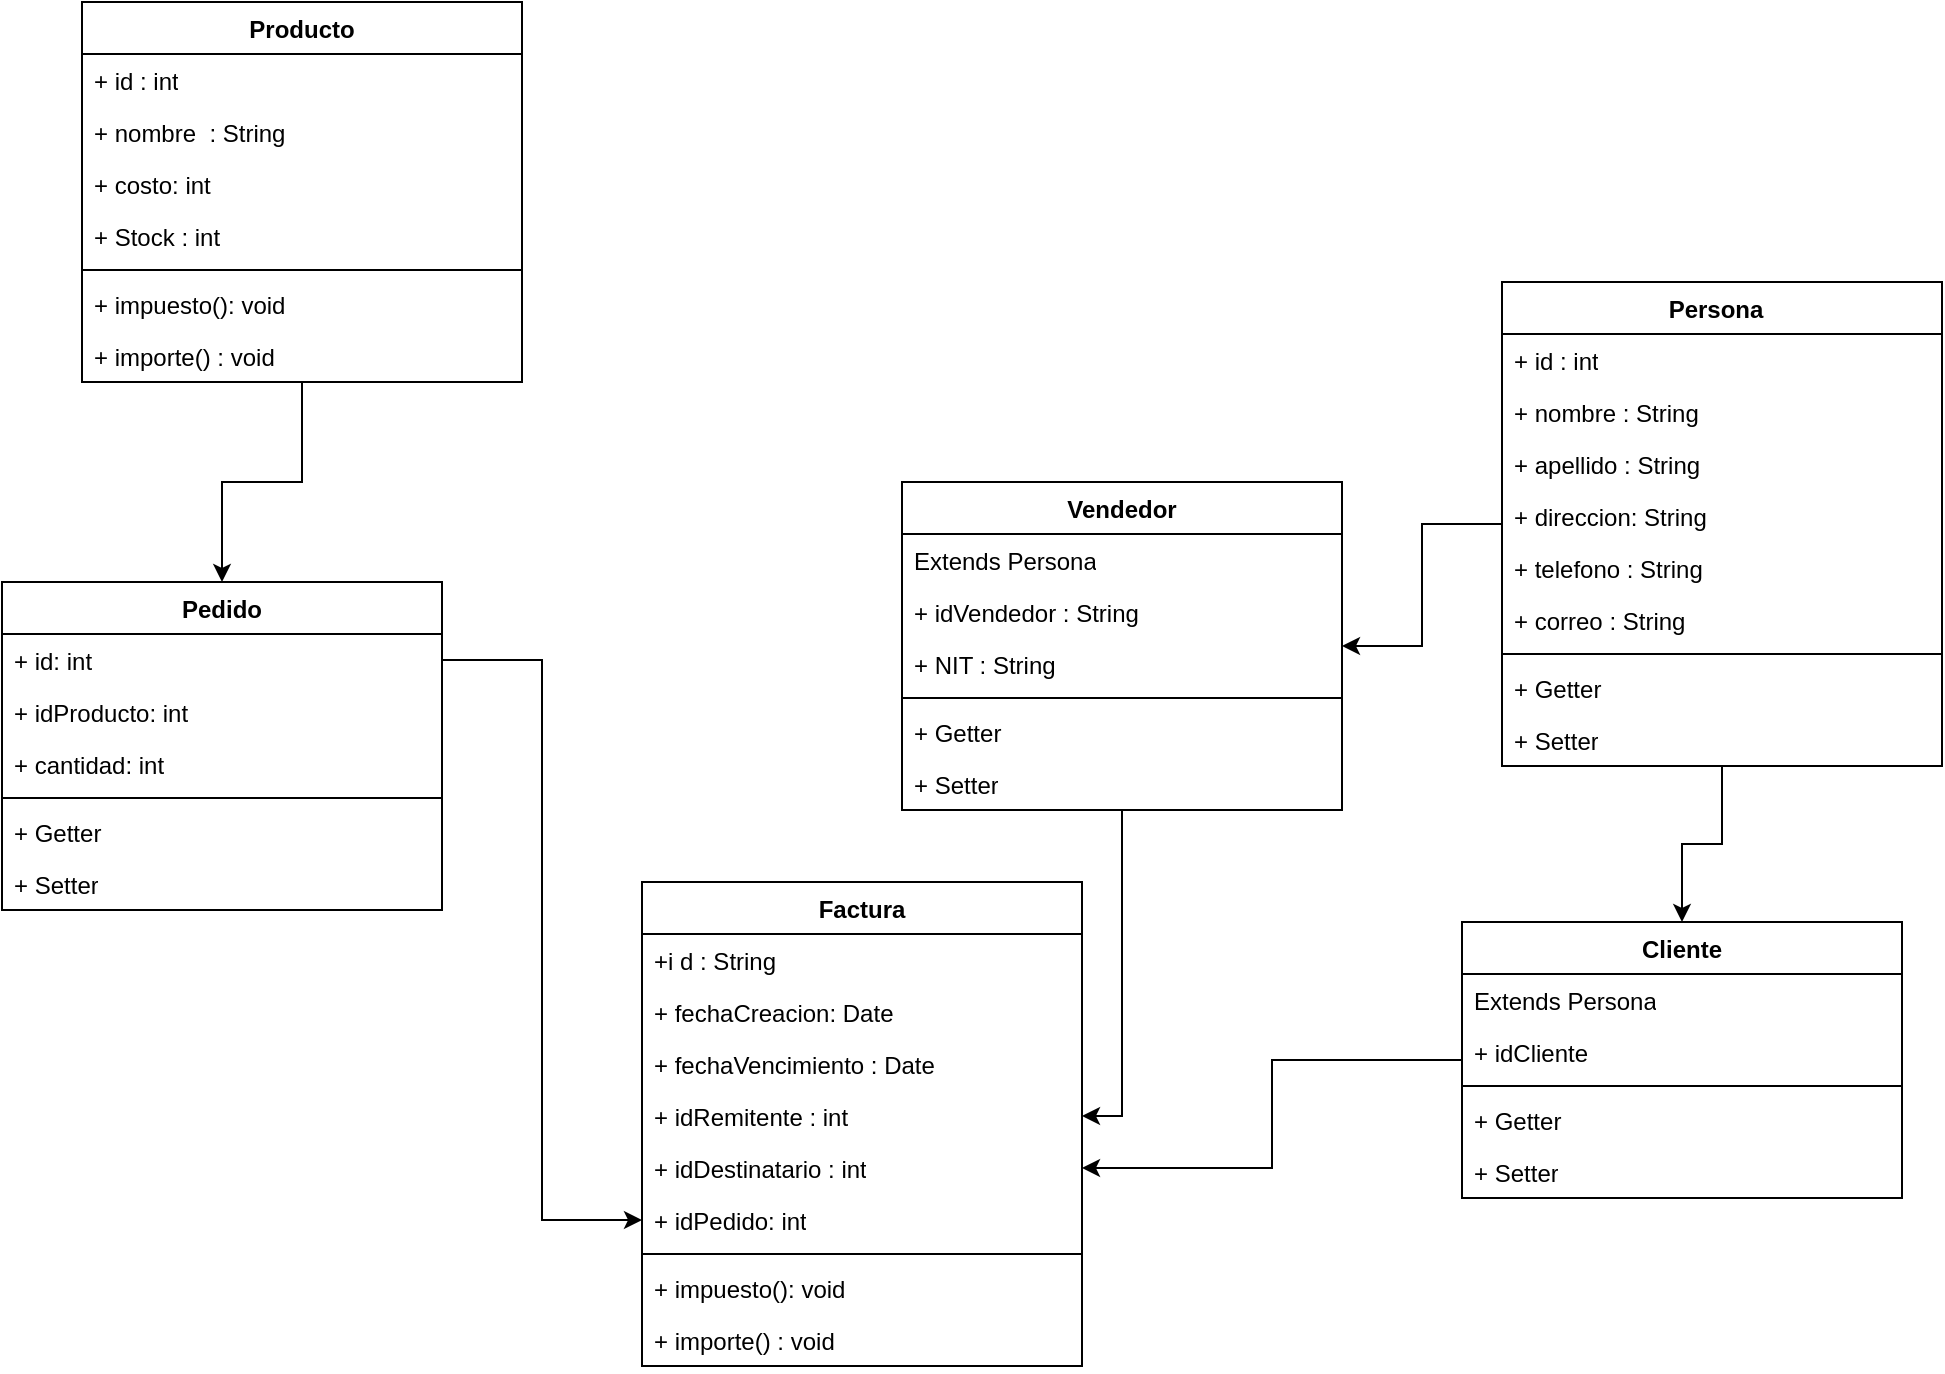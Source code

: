 <mxfile version="24.0.7" type="device">
  <diagram id="C5RBs43oDa-KdzZeNtuy" name="Page-1">
    <mxGraphModel dx="1985" dy="821" grid="1" gridSize="10" guides="1" tooltips="1" connect="1" arrows="1" fold="1" page="1" pageScale="1" pageWidth="827" pageHeight="1169" math="0" shadow="0">
      <root>
        <mxCell id="WIyWlLk6GJQsqaUBKTNV-0" />
        <mxCell id="WIyWlLk6GJQsqaUBKTNV-1" parent="WIyWlLk6GJQsqaUBKTNV-0" />
        <mxCell id="pBf_CTvPXcl8My2ptoBP-5" value="Producto" style="swimlane;fontStyle=1;align=center;verticalAlign=top;childLayout=stackLayout;horizontal=1;startSize=26;horizontalStack=0;resizeParent=1;resizeParentMax=0;resizeLast=0;collapsible=1;marginBottom=0;whiteSpace=wrap;html=1;" parent="WIyWlLk6GJQsqaUBKTNV-1" vertex="1">
          <mxGeometry x="40" y="90" width="220" height="190" as="geometry">
            <mxRectangle x="240" y="80" width="90" height="30" as="alternateBounds" />
          </mxGeometry>
        </mxCell>
        <mxCell id="pBf_CTvPXcl8My2ptoBP-6" value="+ id : int" style="text;strokeColor=none;fillColor=none;align=left;verticalAlign=top;spacingLeft=4;spacingRight=4;overflow=hidden;rotatable=0;points=[[0,0.5],[1,0.5]];portConstraint=eastwest;whiteSpace=wrap;html=1;" parent="pBf_CTvPXcl8My2ptoBP-5" vertex="1">
          <mxGeometry y="26" width="220" height="26" as="geometry" />
        </mxCell>
        <mxCell id="pBf_CTvPXcl8My2ptoBP-11" value="+ nombre&amp;nbsp; : String&lt;div&gt;&lt;br&gt;&lt;/div&gt;&lt;div&gt;&lt;br&gt;&lt;/div&gt;&lt;div&gt;&lt;br&gt;&lt;/div&gt;&lt;div&gt;&lt;br&gt;&lt;/div&gt;" style="text;strokeColor=none;fillColor=none;align=left;verticalAlign=top;spacingLeft=4;spacingRight=4;overflow=hidden;rotatable=0;points=[[0,0.5],[1,0.5]];portConstraint=eastwest;whiteSpace=wrap;html=1;" parent="pBf_CTvPXcl8My2ptoBP-5" vertex="1">
          <mxGeometry y="52" width="220" height="26" as="geometry" />
        </mxCell>
        <mxCell id="pBf_CTvPXcl8My2ptoBP-13" value="+ costo: int&amp;nbsp;" style="text;strokeColor=none;fillColor=none;align=left;verticalAlign=top;spacingLeft=4;spacingRight=4;overflow=hidden;rotatable=0;points=[[0,0.5],[1,0.5]];portConstraint=eastwest;whiteSpace=wrap;html=1;" parent="pBf_CTvPXcl8My2ptoBP-5" vertex="1">
          <mxGeometry y="78" width="220" height="26" as="geometry" />
        </mxCell>
        <mxCell id="pBf_CTvPXcl8My2ptoBP-15" value="+ Stock : int" style="text;strokeColor=none;fillColor=none;align=left;verticalAlign=top;spacingLeft=4;spacingRight=4;overflow=hidden;rotatable=0;points=[[0,0.5],[1,0.5]];portConstraint=eastwest;whiteSpace=wrap;html=1;" parent="pBf_CTvPXcl8My2ptoBP-5" vertex="1">
          <mxGeometry y="104" width="220" height="26" as="geometry" />
        </mxCell>
        <mxCell id="pBf_CTvPXcl8My2ptoBP-7" value="" style="line;strokeWidth=1;fillColor=none;align=left;verticalAlign=middle;spacingTop=-1;spacingLeft=3;spacingRight=3;rotatable=0;labelPosition=right;points=[];portConstraint=eastwest;strokeColor=inherit;" parent="pBf_CTvPXcl8My2ptoBP-5" vertex="1">
          <mxGeometry y="130" width="220" height="8" as="geometry" />
        </mxCell>
        <mxCell id="pBf_CTvPXcl8My2ptoBP-8" value="+ impuesto(): void" style="text;strokeColor=none;fillColor=none;align=left;verticalAlign=top;spacingLeft=4;spacingRight=4;overflow=hidden;rotatable=0;points=[[0,0.5],[1,0.5]];portConstraint=eastwest;whiteSpace=wrap;html=1;" parent="pBf_CTvPXcl8My2ptoBP-5" vertex="1">
          <mxGeometry y="138" width="220" height="26" as="geometry" />
        </mxCell>
        <mxCell id="pBf_CTvPXcl8My2ptoBP-12" value="+ importe() : void" style="text;strokeColor=none;fillColor=none;align=left;verticalAlign=top;spacingLeft=4;spacingRight=4;overflow=hidden;rotatable=0;points=[[0,0.5],[1,0.5]];portConstraint=eastwest;whiteSpace=wrap;html=1;" parent="pBf_CTvPXcl8My2ptoBP-5" vertex="1">
          <mxGeometry y="164" width="220" height="26" as="geometry" />
        </mxCell>
        <mxCell id="SfK9tVvELoni2Sc-0e52-20" style="edgeStyle=orthogonalEdgeStyle;rounded=0;orthogonalLoop=1;jettySize=auto;html=1;entryX=0.5;entryY=0;entryDx=0;entryDy=0;" edge="1" parent="WIyWlLk6GJQsqaUBKTNV-1" source="pBf_CTvPXcl8My2ptoBP-16" target="SfK9tVvELoni2Sc-0e52-0">
          <mxGeometry relative="1" as="geometry" />
        </mxCell>
        <mxCell id="SfK9tVvELoni2Sc-0e52-21" style="edgeStyle=orthogonalEdgeStyle;rounded=0;orthogonalLoop=1;jettySize=auto;html=1;" edge="1" parent="WIyWlLk6GJQsqaUBKTNV-1" source="pBf_CTvPXcl8My2ptoBP-16" target="SfK9tVvELoni2Sc-0e52-12">
          <mxGeometry relative="1" as="geometry" />
        </mxCell>
        <mxCell id="pBf_CTvPXcl8My2ptoBP-16" value="Persona&lt;span style=&quot;white-space: pre;&quot;&gt;&#x9;&lt;/span&gt;" style="swimlane;fontStyle=1;align=center;verticalAlign=top;childLayout=stackLayout;horizontal=1;startSize=26;horizontalStack=0;resizeParent=1;resizeParentMax=0;resizeLast=0;collapsible=1;marginBottom=0;whiteSpace=wrap;html=1;" parent="WIyWlLk6GJQsqaUBKTNV-1" vertex="1">
          <mxGeometry x="750" y="230" width="220" height="242" as="geometry">
            <mxRectangle x="240" y="80" width="90" height="30" as="alternateBounds" />
          </mxGeometry>
        </mxCell>
        <mxCell id="pBf_CTvPXcl8My2ptoBP-17" value="+ id : int" style="text;strokeColor=none;fillColor=none;align=left;verticalAlign=top;spacingLeft=4;spacingRight=4;overflow=hidden;rotatable=0;points=[[0,0.5],[1,0.5]];portConstraint=eastwest;whiteSpace=wrap;html=1;" parent="pBf_CTvPXcl8My2ptoBP-16" vertex="1">
          <mxGeometry y="26" width="220" height="26" as="geometry" />
        </mxCell>
        <mxCell id="pBf_CTvPXcl8My2ptoBP-18" value="+ nombre : String" style="text;strokeColor=none;fillColor=none;align=left;verticalAlign=top;spacingLeft=4;spacingRight=4;overflow=hidden;rotatable=0;points=[[0,0.5],[1,0.5]];portConstraint=eastwest;whiteSpace=wrap;html=1;" parent="pBf_CTvPXcl8My2ptoBP-16" vertex="1">
          <mxGeometry y="52" width="220" height="26" as="geometry" />
        </mxCell>
        <mxCell id="pBf_CTvPXcl8My2ptoBP-19" value="+ apellido : String" style="text;strokeColor=none;fillColor=none;align=left;verticalAlign=top;spacingLeft=4;spacingRight=4;overflow=hidden;rotatable=0;points=[[0,0.5],[1,0.5]];portConstraint=eastwest;whiteSpace=wrap;html=1;" parent="pBf_CTvPXcl8My2ptoBP-16" vertex="1">
          <mxGeometry y="78" width="220" height="26" as="geometry" />
        </mxCell>
        <mxCell id="pBf_CTvPXcl8My2ptoBP-25" value="+ direccion: String&lt;div&gt;&lt;br&gt;&lt;/div&gt;" style="text;strokeColor=none;fillColor=none;align=left;verticalAlign=top;spacingLeft=4;spacingRight=4;overflow=hidden;rotatable=0;points=[[0,0.5],[1,0.5]];portConstraint=eastwest;whiteSpace=wrap;html=1;" parent="pBf_CTvPXcl8My2ptoBP-16" vertex="1">
          <mxGeometry y="104" width="220" height="26" as="geometry" />
        </mxCell>
        <mxCell id="pBf_CTvPXcl8My2ptoBP-26" value="&lt;div&gt;+ telefono : String&lt;/div&gt;&lt;div&gt;&lt;br&gt;&lt;/div&gt;" style="text;strokeColor=none;fillColor=none;align=left;verticalAlign=top;spacingLeft=4;spacingRight=4;overflow=hidden;rotatable=0;points=[[0,0.5],[1,0.5]];portConstraint=eastwest;whiteSpace=wrap;html=1;" parent="pBf_CTvPXcl8My2ptoBP-16" vertex="1">
          <mxGeometry y="130" width="220" height="26" as="geometry" />
        </mxCell>
        <mxCell id="pBf_CTvPXcl8My2ptoBP-27" value="&lt;div&gt;+ correo : String&lt;/div&gt;" style="text;strokeColor=none;fillColor=none;align=left;verticalAlign=top;spacingLeft=4;spacingRight=4;overflow=hidden;rotatable=0;points=[[0,0.5],[1,0.5]];portConstraint=eastwest;whiteSpace=wrap;html=1;" parent="pBf_CTvPXcl8My2ptoBP-16" vertex="1">
          <mxGeometry y="156" width="220" height="26" as="geometry" />
        </mxCell>
        <mxCell id="pBf_CTvPXcl8My2ptoBP-21" value="" style="line;strokeWidth=1;fillColor=none;align=left;verticalAlign=middle;spacingTop=-1;spacingLeft=3;spacingRight=3;rotatable=0;labelPosition=right;points=[];portConstraint=eastwest;strokeColor=inherit;" parent="pBf_CTvPXcl8My2ptoBP-16" vertex="1">
          <mxGeometry y="182" width="220" height="8" as="geometry" />
        </mxCell>
        <mxCell id="pBf_CTvPXcl8My2ptoBP-22" value="+ Getter&lt;div&gt;&lt;br&gt;&lt;/div&gt;" style="text;strokeColor=none;fillColor=none;align=left;verticalAlign=top;spacingLeft=4;spacingRight=4;overflow=hidden;rotatable=0;points=[[0,0.5],[1,0.5]];portConstraint=eastwest;whiteSpace=wrap;html=1;" parent="pBf_CTvPXcl8My2ptoBP-16" vertex="1">
          <mxGeometry y="190" width="220" height="26" as="geometry" />
        </mxCell>
        <mxCell id="pBf_CTvPXcl8My2ptoBP-31" value="+ Setter" style="text;strokeColor=none;fillColor=none;align=left;verticalAlign=top;spacingLeft=4;spacingRight=4;overflow=hidden;rotatable=0;points=[[0,0.5],[1,0.5]];portConstraint=eastwest;whiteSpace=wrap;html=1;" parent="pBf_CTvPXcl8My2ptoBP-16" vertex="1">
          <mxGeometry y="216" width="220" height="26" as="geometry" />
        </mxCell>
        <mxCell id="pBf_CTvPXcl8My2ptoBP-32" value="Factura" style="swimlane;fontStyle=1;align=center;verticalAlign=top;childLayout=stackLayout;horizontal=1;startSize=26;horizontalStack=0;resizeParent=1;resizeParentMax=0;resizeLast=0;collapsible=1;marginBottom=0;whiteSpace=wrap;html=1;" parent="WIyWlLk6GJQsqaUBKTNV-1" vertex="1">
          <mxGeometry x="320" y="530" width="220" height="242" as="geometry">
            <mxRectangle x="240" y="80" width="90" height="30" as="alternateBounds" />
          </mxGeometry>
        </mxCell>
        <mxCell id="pBf_CTvPXcl8My2ptoBP-33" value="+i d : String" style="text;strokeColor=none;fillColor=none;align=left;verticalAlign=top;spacingLeft=4;spacingRight=4;overflow=hidden;rotatable=0;points=[[0,0.5],[1,0.5]];portConstraint=eastwest;whiteSpace=wrap;html=1;" parent="pBf_CTvPXcl8My2ptoBP-32" vertex="1">
          <mxGeometry y="26" width="220" height="26" as="geometry" />
        </mxCell>
        <mxCell id="pBf_CTvPXcl8My2ptoBP-34" value="+ fechaCreacion: Date" style="text;strokeColor=none;fillColor=none;align=left;verticalAlign=top;spacingLeft=4;spacingRight=4;overflow=hidden;rotatable=0;points=[[0,0.5],[1,0.5]];portConstraint=eastwest;whiteSpace=wrap;html=1;" parent="pBf_CTvPXcl8My2ptoBP-32" vertex="1">
          <mxGeometry y="52" width="220" height="26" as="geometry" />
        </mxCell>
        <mxCell id="pBf_CTvPXcl8My2ptoBP-35" value="+ fechaVencimiento : Date" style="text;strokeColor=none;fillColor=none;align=left;verticalAlign=top;spacingLeft=4;spacingRight=4;overflow=hidden;rotatable=0;points=[[0,0.5],[1,0.5]];portConstraint=eastwest;whiteSpace=wrap;html=1;" parent="pBf_CTvPXcl8My2ptoBP-32" vertex="1">
          <mxGeometry y="78" width="220" height="26" as="geometry" />
        </mxCell>
        <mxCell id="pBf_CTvPXcl8My2ptoBP-40" value="+ idRemitente : int" style="text;strokeColor=none;fillColor=none;align=left;verticalAlign=top;spacingLeft=4;spacingRight=4;overflow=hidden;rotatable=0;points=[[0,0.5],[1,0.5]];portConstraint=eastwest;whiteSpace=wrap;html=1;" parent="pBf_CTvPXcl8My2ptoBP-32" vertex="1">
          <mxGeometry y="104" width="220" height="26" as="geometry" />
        </mxCell>
        <mxCell id="pBf_CTvPXcl8My2ptoBP-36" value="+ idDestinatario : int" style="text;strokeColor=none;fillColor=none;align=left;verticalAlign=top;spacingLeft=4;spacingRight=4;overflow=hidden;rotatable=0;points=[[0,0.5],[1,0.5]];portConstraint=eastwest;whiteSpace=wrap;html=1;" parent="pBf_CTvPXcl8My2ptoBP-32" vertex="1">
          <mxGeometry y="130" width="220" height="26" as="geometry" />
        </mxCell>
        <mxCell id="pBf_CTvPXcl8My2ptoBP-49" value="+ idPedido: int" style="text;strokeColor=none;fillColor=none;align=left;verticalAlign=top;spacingLeft=4;spacingRight=4;overflow=hidden;rotatable=0;points=[[0,0.5],[1,0.5]];portConstraint=eastwest;whiteSpace=wrap;html=1;" parent="pBf_CTvPXcl8My2ptoBP-32" vertex="1">
          <mxGeometry y="156" width="220" height="26" as="geometry" />
        </mxCell>
        <mxCell id="pBf_CTvPXcl8My2ptoBP-37" value="" style="line;strokeWidth=1;fillColor=none;align=left;verticalAlign=middle;spacingTop=-1;spacingLeft=3;spacingRight=3;rotatable=0;labelPosition=right;points=[];portConstraint=eastwest;strokeColor=inherit;" parent="pBf_CTvPXcl8My2ptoBP-32" vertex="1">
          <mxGeometry y="182" width="220" height="8" as="geometry" />
        </mxCell>
        <mxCell id="pBf_CTvPXcl8My2ptoBP-38" value="+ impuesto(): void" style="text;strokeColor=none;fillColor=none;align=left;verticalAlign=top;spacingLeft=4;spacingRight=4;overflow=hidden;rotatable=0;points=[[0,0.5],[1,0.5]];portConstraint=eastwest;whiteSpace=wrap;html=1;" parent="pBf_CTvPXcl8My2ptoBP-32" vertex="1">
          <mxGeometry y="190" width="220" height="26" as="geometry" />
        </mxCell>
        <mxCell id="pBf_CTvPXcl8My2ptoBP-39" value="+ importe() : void" style="text;strokeColor=none;fillColor=none;align=left;verticalAlign=top;spacingLeft=4;spacingRight=4;overflow=hidden;rotatable=0;points=[[0,0.5],[1,0.5]];portConstraint=eastwest;whiteSpace=wrap;html=1;" parent="pBf_CTvPXcl8My2ptoBP-32" vertex="1">
          <mxGeometry y="216" width="220" height="26" as="geometry" />
        </mxCell>
        <mxCell id="pBf_CTvPXcl8My2ptoBP-41" value="Pedido" style="swimlane;fontStyle=1;align=center;verticalAlign=top;childLayout=stackLayout;horizontal=1;startSize=26;horizontalStack=0;resizeParent=1;resizeParentMax=0;resizeLast=0;collapsible=1;marginBottom=0;whiteSpace=wrap;html=1;" parent="WIyWlLk6GJQsqaUBKTNV-1" vertex="1">
          <mxGeometry y="380" width="220" height="164" as="geometry">
            <mxRectangle x="240" y="80" width="90" height="30" as="alternateBounds" />
          </mxGeometry>
        </mxCell>
        <mxCell id="pBf_CTvPXcl8My2ptoBP-42" value="+ id: int" style="text;strokeColor=none;fillColor=none;align=left;verticalAlign=top;spacingLeft=4;spacingRight=4;overflow=hidden;rotatable=0;points=[[0,0.5],[1,0.5]];portConstraint=eastwest;whiteSpace=wrap;html=1;" parent="pBf_CTvPXcl8My2ptoBP-41" vertex="1">
          <mxGeometry y="26" width="220" height="26" as="geometry" />
        </mxCell>
        <mxCell id="pBf_CTvPXcl8My2ptoBP-43" value="&lt;div&gt;+ idProducto: int&lt;/div&gt;" style="text;strokeColor=none;fillColor=none;align=left;verticalAlign=top;spacingLeft=4;spacingRight=4;overflow=hidden;rotatable=0;points=[[0,0.5],[1,0.5]];portConstraint=eastwest;whiteSpace=wrap;html=1;" parent="pBf_CTvPXcl8My2ptoBP-41" vertex="1">
          <mxGeometry y="52" width="220" height="26" as="geometry" />
        </mxCell>
        <mxCell id="pBf_CTvPXcl8My2ptoBP-44" value="+ cantidad: int" style="text;strokeColor=none;fillColor=none;align=left;verticalAlign=top;spacingLeft=4;spacingRight=4;overflow=hidden;rotatable=0;points=[[0,0.5],[1,0.5]];portConstraint=eastwest;whiteSpace=wrap;html=1;" parent="pBf_CTvPXcl8My2ptoBP-41" vertex="1">
          <mxGeometry y="78" width="220" height="26" as="geometry" />
        </mxCell>
        <mxCell id="pBf_CTvPXcl8My2ptoBP-46" value="" style="line;strokeWidth=1;fillColor=none;align=left;verticalAlign=middle;spacingTop=-1;spacingLeft=3;spacingRight=3;rotatable=0;labelPosition=right;points=[];portConstraint=eastwest;strokeColor=inherit;" parent="pBf_CTvPXcl8My2ptoBP-41" vertex="1">
          <mxGeometry y="104" width="220" height="8" as="geometry" />
        </mxCell>
        <mxCell id="pBf_CTvPXcl8My2ptoBP-48" value="+ Getter&amp;nbsp;&lt;div&gt;&lt;br&gt;&lt;/div&gt;" style="text;strokeColor=none;fillColor=none;align=left;verticalAlign=top;spacingLeft=4;spacingRight=4;overflow=hidden;rotatable=0;points=[[0,0.5],[1,0.5]];portConstraint=eastwest;whiteSpace=wrap;html=1;" parent="pBf_CTvPXcl8My2ptoBP-41" vertex="1">
          <mxGeometry y="112" width="220" height="26" as="geometry" />
        </mxCell>
        <mxCell id="pBf_CTvPXcl8My2ptoBP-50" value="&lt;div&gt;+ Setter&lt;/div&gt;" style="text;strokeColor=none;fillColor=none;align=left;verticalAlign=top;spacingLeft=4;spacingRight=4;overflow=hidden;rotatable=0;points=[[0,0.5],[1,0.5]];portConstraint=eastwest;whiteSpace=wrap;html=1;" parent="pBf_CTvPXcl8My2ptoBP-41" vertex="1">
          <mxGeometry y="138" width="220" height="26" as="geometry" />
        </mxCell>
        <mxCell id="pBf_CTvPXcl8My2ptoBP-51" style="edgeStyle=orthogonalEdgeStyle;rounded=0;orthogonalLoop=1;jettySize=auto;html=1;entryX=0;entryY=0.5;entryDx=0;entryDy=0;" parent="WIyWlLk6GJQsqaUBKTNV-1" source="pBf_CTvPXcl8My2ptoBP-42" target="pBf_CTvPXcl8My2ptoBP-49" edge="1">
          <mxGeometry relative="1" as="geometry" />
        </mxCell>
        <mxCell id="pBf_CTvPXcl8My2ptoBP-54" style="edgeStyle=orthogonalEdgeStyle;rounded=0;orthogonalLoop=1;jettySize=auto;html=1;entryX=0.5;entryY=0;entryDx=0;entryDy=0;exitX=0.5;exitY=1;exitDx=0;exitDy=0;" parent="WIyWlLk6GJQsqaUBKTNV-1" source="pBf_CTvPXcl8My2ptoBP-5" target="pBf_CTvPXcl8My2ptoBP-41" edge="1">
          <mxGeometry relative="1" as="geometry">
            <mxPoint x="130" y="260" as="sourcePoint" />
            <mxPoint x="40" y="602" as="targetPoint" />
          </mxGeometry>
        </mxCell>
        <mxCell id="SfK9tVvELoni2Sc-0e52-22" style="edgeStyle=orthogonalEdgeStyle;rounded=0;orthogonalLoop=1;jettySize=auto;html=1;" edge="1" parent="WIyWlLk6GJQsqaUBKTNV-1" source="SfK9tVvELoni2Sc-0e52-0" target="pBf_CTvPXcl8My2ptoBP-36">
          <mxGeometry relative="1" as="geometry" />
        </mxCell>
        <mxCell id="SfK9tVvELoni2Sc-0e52-0" value="Cliente" style="swimlane;fontStyle=1;align=center;verticalAlign=top;childLayout=stackLayout;horizontal=1;startSize=26;horizontalStack=0;resizeParent=1;resizeParentMax=0;resizeLast=0;collapsible=1;marginBottom=0;whiteSpace=wrap;html=1;" vertex="1" parent="WIyWlLk6GJQsqaUBKTNV-1">
          <mxGeometry x="730" y="550" width="220" height="138" as="geometry">
            <mxRectangle x="240" y="80" width="90" height="30" as="alternateBounds" />
          </mxGeometry>
        </mxCell>
        <mxCell id="SfK9tVvELoni2Sc-0e52-4" value="&lt;div&gt;Extends Persona&lt;/div&gt;" style="text;strokeColor=none;fillColor=none;align=left;verticalAlign=top;spacingLeft=4;spacingRight=4;overflow=hidden;rotatable=0;points=[[0,0.5],[1,0.5]];portConstraint=eastwest;whiteSpace=wrap;html=1;" vertex="1" parent="SfK9tVvELoni2Sc-0e52-0">
          <mxGeometry y="26" width="220" height="26" as="geometry" />
        </mxCell>
        <mxCell id="SfK9tVvELoni2Sc-0e52-11" value="+ idCliente" style="text;strokeColor=none;fillColor=none;align=left;verticalAlign=top;spacingLeft=4;spacingRight=4;overflow=hidden;rotatable=0;points=[[0,0.5],[1,0.5]];portConstraint=eastwest;whiteSpace=wrap;html=1;" vertex="1" parent="SfK9tVvELoni2Sc-0e52-0">
          <mxGeometry y="52" width="220" height="26" as="geometry" />
        </mxCell>
        <mxCell id="SfK9tVvELoni2Sc-0e52-8" value="" style="line;strokeWidth=1;fillColor=none;align=left;verticalAlign=middle;spacingTop=-1;spacingLeft=3;spacingRight=3;rotatable=0;labelPosition=right;points=[];portConstraint=eastwest;strokeColor=inherit;" vertex="1" parent="SfK9tVvELoni2Sc-0e52-0">
          <mxGeometry y="78" width="220" height="8" as="geometry" />
        </mxCell>
        <mxCell id="SfK9tVvELoni2Sc-0e52-9" value="+ Getter&lt;div&gt;&lt;br&gt;&lt;/div&gt;" style="text;strokeColor=none;fillColor=none;align=left;verticalAlign=top;spacingLeft=4;spacingRight=4;overflow=hidden;rotatable=0;points=[[0,0.5],[1,0.5]];portConstraint=eastwest;whiteSpace=wrap;html=1;" vertex="1" parent="SfK9tVvELoni2Sc-0e52-0">
          <mxGeometry y="86" width="220" height="26" as="geometry" />
        </mxCell>
        <mxCell id="SfK9tVvELoni2Sc-0e52-10" value="+ Setter" style="text;strokeColor=none;fillColor=none;align=left;verticalAlign=top;spacingLeft=4;spacingRight=4;overflow=hidden;rotatable=0;points=[[0,0.5],[1,0.5]];portConstraint=eastwest;whiteSpace=wrap;html=1;" vertex="1" parent="SfK9tVvELoni2Sc-0e52-0">
          <mxGeometry y="112" width="220" height="26" as="geometry" />
        </mxCell>
        <mxCell id="SfK9tVvELoni2Sc-0e52-23" style="edgeStyle=orthogonalEdgeStyle;rounded=0;orthogonalLoop=1;jettySize=auto;html=1;entryX=1;entryY=0.5;entryDx=0;entryDy=0;" edge="1" parent="WIyWlLk6GJQsqaUBKTNV-1" source="SfK9tVvELoni2Sc-0e52-12" target="pBf_CTvPXcl8My2ptoBP-40">
          <mxGeometry relative="1" as="geometry" />
        </mxCell>
        <mxCell id="SfK9tVvELoni2Sc-0e52-12" value="Vendedor" style="swimlane;fontStyle=1;align=center;verticalAlign=top;childLayout=stackLayout;horizontal=1;startSize=26;horizontalStack=0;resizeParent=1;resizeParentMax=0;resizeLast=0;collapsible=1;marginBottom=0;whiteSpace=wrap;html=1;" vertex="1" parent="WIyWlLk6GJQsqaUBKTNV-1">
          <mxGeometry x="450" y="330" width="220" height="164" as="geometry">
            <mxRectangle x="240" y="80" width="90" height="30" as="alternateBounds" />
          </mxGeometry>
        </mxCell>
        <mxCell id="SfK9tVvELoni2Sc-0e52-13" value="&lt;div&gt;Extends Persona&lt;/div&gt;" style="text;strokeColor=none;fillColor=none;align=left;verticalAlign=top;spacingLeft=4;spacingRight=4;overflow=hidden;rotatable=0;points=[[0,0.5],[1,0.5]];portConstraint=eastwest;whiteSpace=wrap;html=1;" vertex="1" parent="SfK9tVvELoni2Sc-0e52-12">
          <mxGeometry y="26" width="220" height="26" as="geometry" />
        </mxCell>
        <mxCell id="SfK9tVvELoni2Sc-0e52-18" value="&lt;div&gt;+ idVendedor : String&lt;/div&gt;" style="text;strokeColor=none;fillColor=none;align=left;verticalAlign=top;spacingLeft=4;spacingRight=4;overflow=hidden;rotatable=0;points=[[0,0.5],[1,0.5]];portConstraint=eastwest;whiteSpace=wrap;html=1;" vertex="1" parent="SfK9tVvELoni2Sc-0e52-12">
          <mxGeometry y="52" width="220" height="26" as="geometry" />
        </mxCell>
        <mxCell id="pBf_CTvPXcl8My2ptoBP-20" value="&lt;div&gt;+ NIT : String&lt;/div&gt;" style="text;strokeColor=none;fillColor=none;align=left;verticalAlign=top;spacingLeft=4;spacingRight=4;overflow=hidden;rotatable=0;points=[[0,0.5],[1,0.5]];portConstraint=eastwest;whiteSpace=wrap;html=1;" parent="SfK9tVvELoni2Sc-0e52-12" vertex="1">
          <mxGeometry y="78" width="220" height="26" as="geometry" />
        </mxCell>
        <mxCell id="SfK9tVvELoni2Sc-0e52-15" value="" style="line;strokeWidth=1;fillColor=none;align=left;verticalAlign=middle;spacingTop=-1;spacingLeft=3;spacingRight=3;rotatable=0;labelPosition=right;points=[];portConstraint=eastwest;strokeColor=inherit;" vertex="1" parent="SfK9tVvELoni2Sc-0e52-12">
          <mxGeometry y="104" width="220" height="8" as="geometry" />
        </mxCell>
        <mxCell id="SfK9tVvELoni2Sc-0e52-16" value="+ Getter&lt;div&gt;&lt;br&gt;&lt;/div&gt;" style="text;strokeColor=none;fillColor=none;align=left;verticalAlign=top;spacingLeft=4;spacingRight=4;overflow=hidden;rotatable=0;points=[[0,0.5],[1,0.5]];portConstraint=eastwest;whiteSpace=wrap;html=1;" vertex="1" parent="SfK9tVvELoni2Sc-0e52-12">
          <mxGeometry y="112" width="220" height="26" as="geometry" />
        </mxCell>
        <mxCell id="SfK9tVvELoni2Sc-0e52-17" value="+ Setter" style="text;strokeColor=none;fillColor=none;align=left;verticalAlign=top;spacingLeft=4;spacingRight=4;overflow=hidden;rotatable=0;points=[[0,0.5],[1,0.5]];portConstraint=eastwest;whiteSpace=wrap;html=1;" vertex="1" parent="SfK9tVvELoni2Sc-0e52-12">
          <mxGeometry y="138" width="220" height="26" as="geometry" />
        </mxCell>
      </root>
    </mxGraphModel>
  </diagram>
</mxfile>
